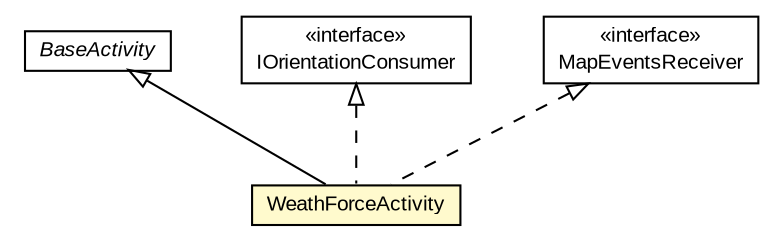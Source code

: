 #!/usr/local/bin/dot
#
# Class diagram 
# Generated by UMLGraph version R5_6-24-gf6e263 (http://www.umlgraph.org/)
#

digraph G {
	edge [fontname="arial",fontsize=10,labelfontname="arial",labelfontsize=10];
	node [fontname="arial",fontsize=10,shape=plaintext];
	nodesep=0.25;
	ranksep=0.5;
	// org.osmdroid.bugtestfragments.WeathForceActivity
	c20166 [label=<<table title="org.osmdroid.bugtestfragments.WeathForceActivity" border="0" cellborder="1" cellspacing="0" cellpadding="2" port="p" bgcolor="lemonChiffon" href="./WeathForceActivity.html">
		<tr><td><table border="0" cellspacing="0" cellpadding="1">
<tr><td align="center" balign="center"> WeathForceActivity </td></tr>
		</table></td></tr>
		</table>>, URL="./WeathForceActivity.html", fontname="arial", fontcolor="black", fontsize=10.0];
	// org.osmdroid.model.BaseActivity
	c20189 [label=<<table title="org.osmdroid.model.BaseActivity" border="0" cellborder="1" cellspacing="0" cellpadding="2" port="p" href="../model/BaseActivity.html">
		<tr><td><table border="0" cellspacing="0" cellpadding="1">
<tr><td align="center" balign="center"><font face="arial italic"> BaseActivity </font></td></tr>
		</table></td></tr>
		</table>>, URL="../model/BaseActivity.html", fontname="arial", fontcolor="black", fontsize=10.0];
	//org.osmdroid.bugtestfragments.WeathForceActivity extends org.osmdroid.model.BaseActivity
	c20189:p -> c20166:p [dir=back,arrowtail=empty];
	//org.osmdroid.bugtestfragments.WeathForceActivity implements org.osmdroid.views.overlay.compass.IOrientationConsumer
	c20285:p -> c20166:p [dir=back,arrowtail=empty,style=dashed];
	//org.osmdroid.bugtestfragments.WeathForceActivity implements org.osmdroid.events.MapEventsReceiver
	c20286:p -> c20166:p [dir=back,arrowtail=empty,style=dashed];
	// org.osmdroid.views.overlay.compass.IOrientationConsumer
	c20285 [label=<<table title="org.osmdroid.views.overlay.compass.IOrientationConsumer" border="0" cellborder="1" cellspacing="0" cellpadding="2" port="p" href="http://java.sun.com/j2se/1.4.2/docs/api/org/osmdroid/views/overlay/compass/IOrientationConsumer.html">
		<tr><td><table border="0" cellspacing="0" cellpadding="1">
<tr><td align="center" balign="center"> &#171;interface&#187; </td></tr>
<tr><td align="center" balign="center"> IOrientationConsumer </td></tr>
		</table></td></tr>
		</table>>, URL="http://java.sun.com/j2se/1.4.2/docs/api/org/osmdroid/views/overlay/compass/IOrientationConsumer.html", fontname="arial", fontcolor="black", fontsize=10.0];
	// org.osmdroid.events.MapEventsReceiver
	c20286 [label=<<table title="org.osmdroid.events.MapEventsReceiver" border="0" cellborder="1" cellspacing="0" cellpadding="2" port="p" href="http://java.sun.com/j2se/1.4.2/docs/api/org/osmdroid/events/MapEventsReceiver.html">
		<tr><td><table border="0" cellspacing="0" cellpadding="1">
<tr><td align="center" balign="center"> &#171;interface&#187; </td></tr>
<tr><td align="center" balign="center"> MapEventsReceiver </td></tr>
		</table></td></tr>
		</table>>, URL="http://java.sun.com/j2se/1.4.2/docs/api/org/osmdroid/events/MapEventsReceiver.html", fontname="arial", fontcolor="black", fontsize=10.0];
}

